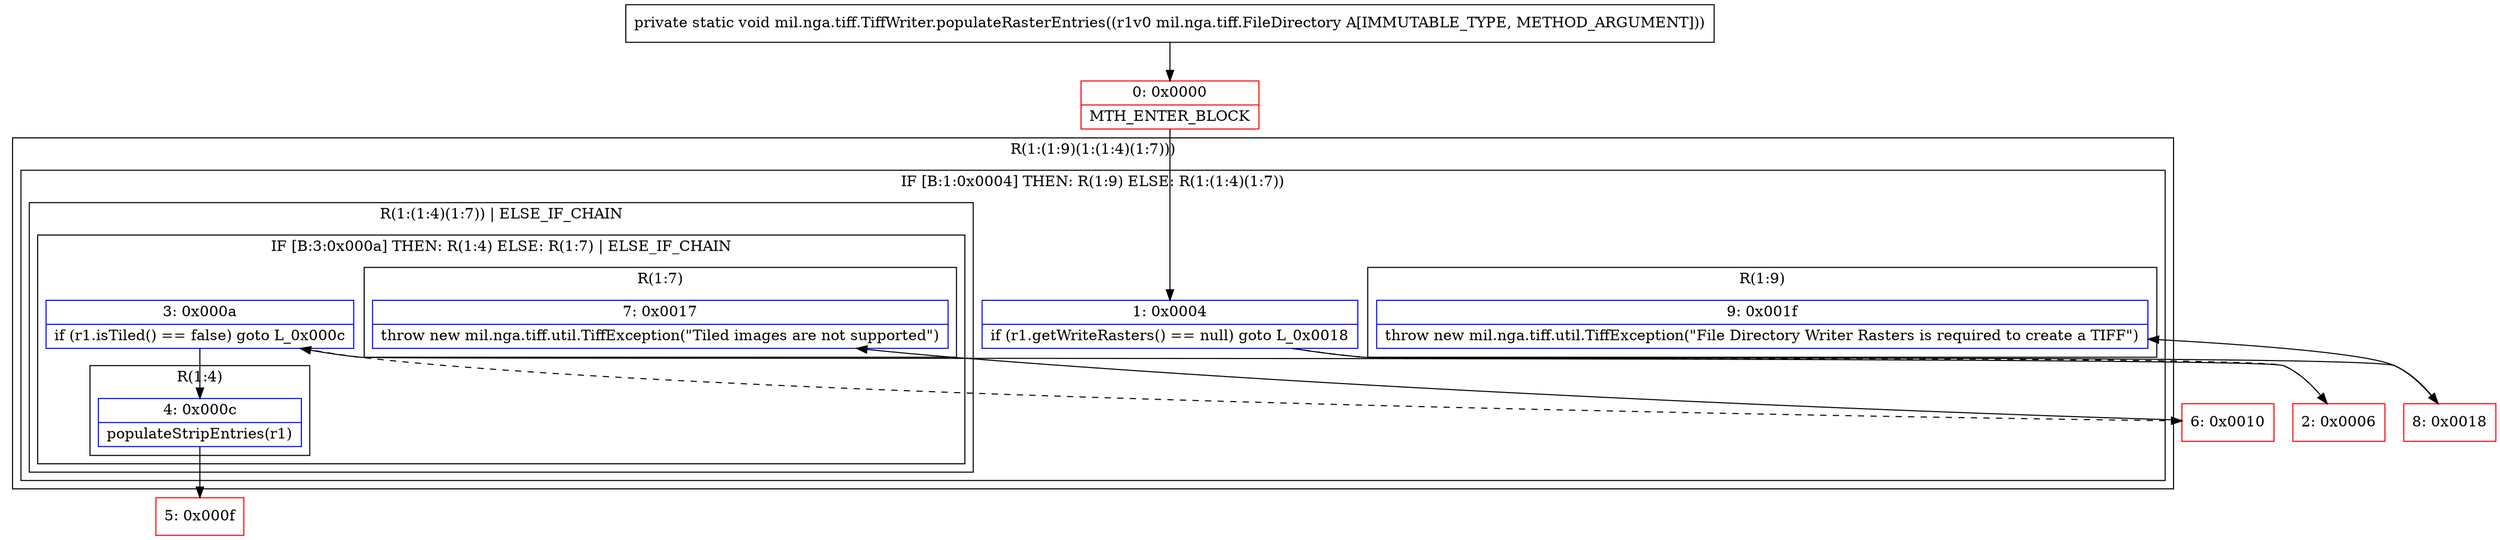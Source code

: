 digraph "CFG formil.nga.tiff.TiffWriter.populateRasterEntries(Lmil\/nga\/tiff\/FileDirectory;)V" {
subgraph cluster_Region_1583852805 {
label = "R(1:(1:9)(1:(1:4)(1:7)))";
node [shape=record,color=blue];
subgraph cluster_IfRegion_797500411 {
label = "IF [B:1:0x0004] THEN: R(1:9) ELSE: R(1:(1:4)(1:7))";
node [shape=record,color=blue];
Node_1 [shape=record,label="{1\:\ 0x0004|if (r1.getWriteRasters() == null) goto L_0x0018\l}"];
subgraph cluster_Region_2043342587 {
label = "R(1:9)";
node [shape=record,color=blue];
Node_9 [shape=record,label="{9\:\ 0x001f|throw new mil.nga.tiff.util.TiffException(\"File Directory Writer Rasters is required to create a TIFF\")\l}"];
}
subgraph cluster_Region_524912304 {
label = "R(1:(1:4)(1:7)) | ELSE_IF_CHAIN\l";
node [shape=record,color=blue];
subgraph cluster_IfRegion_2082803673 {
label = "IF [B:3:0x000a] THEN: R(1:4) ELSE: R(1:7) | ELSE_IF_CHAIN\l";
node [shape=record,color=blue];
Node_3 [shape=record,label="{3\:\ 0x000a|if (r1.isTiled() == false) goto L_0x000c\l}"];
subgraph cluster_Region_349875357 {
label = "R(1:4)";
node [shape=record,color=blue];
Node_4 [shape=record,label="{4\:\ 0x000c|populateStripEntries(r1)\l}"];
}
subgraph cluster_Region_986260939 {
label = "R(1:7)";
node [shape=record,color=blue];
Node_7 [shape=record,label="{7\:\ 0x0017|throw new mil.nga.tiff.util.TiffException(\"Tiled images are not supported\")\l}"];
}
}
}
}
}
Node_0 [shape=record,color=red,label="{0\:\ 0x0000|MTH_ENTER_BLOCK\l}"];
Node_2 [shape=record,color=red,label="{2\:\ 0x0006}"];
Node_5 [shape=record,color=red,label="{5\:\ 0x000f}"];
Node_6 [shape=record,color=red,label="{6\:\ 0x0010}"];
Node_8 [shape=record,color=red,label="{8\:\ 0x0018}"];
MethodNode[shape=record,label="{private static void mil.nga.tiff.TiffWriter.populateRasterEntries((r1v0 mil.nga.tiff.FileDirectory A[IMMUTABLE_TYPE, METHOD_ARGUMENT])) }"];
MethodNode -> Node_0;
Node_1 -> Node_2[style=dashed];
Node_1 -> Node_8;
Node_3 -> Node_4;
Node_3 -> Node_6[style=dashed];
Node_4 -> Node_5;
Node_0 -> Node_1;
Node_2 -> Node_3;
Node_6 -> Node_7;
Node_8 -> Node_9;
}

